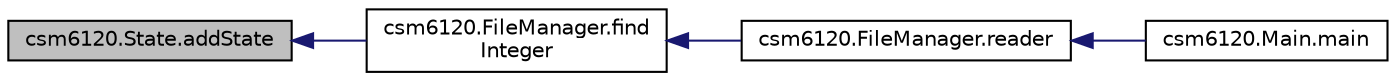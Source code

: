 digraph "csm6120.State.addState"
{
  edge [fontname="Helvetica",fontsize="10",labelfontname="Helvetica",labelfontsize="10"];
  node [fontname="Helvetica",fontsize="10",shape=record];
  rankdir="LR";
  Node1 [label="csm6120.State.addState",height=0.2,width=0.4,color="black", fillcolor="grey75", style="filled", fontcolor="black"];
  Node1 -> Node2 [dir="back",color="midnightblue",fontsize="10",style="solid",fontname="Helvetica"];
  Node2 [label="csm6120.FileManager.find\lInteger",height=0.2,width=0.4,color="black", fillcolor="white", style="filled",URL="$classcsm6120_1_1_file_manager.html#abf5cbb7dad82e05832f53b7480c5b0a0"];
  Node2 -> Node3 [dir="back",color="midnightblue",fontsize="10",style="solid",fontname="Helvetica"];
  Node3 [label="csm6120.FileManager.reader",height=0.2,width=0.4,color="black", fillcolor="white", style="filled",URL="$classcsm6120_1_1_file_manager.html#afd0c2a04cb3ff45ee8f8f71cd185e4f6"];
  Node3 -> Node4 [dir="back",color="midnightblue",fontsize="10",style="solid",fontname="Helvetica"];
  Node4 [label="csm6120.Main.main",height=0.2,width=0.4,color="black", fillcolor="white", style="filled",URL="$classcsm6120_1_1_main.html#adf9387261bc1d579e1bc95f836d164f5"];
}
